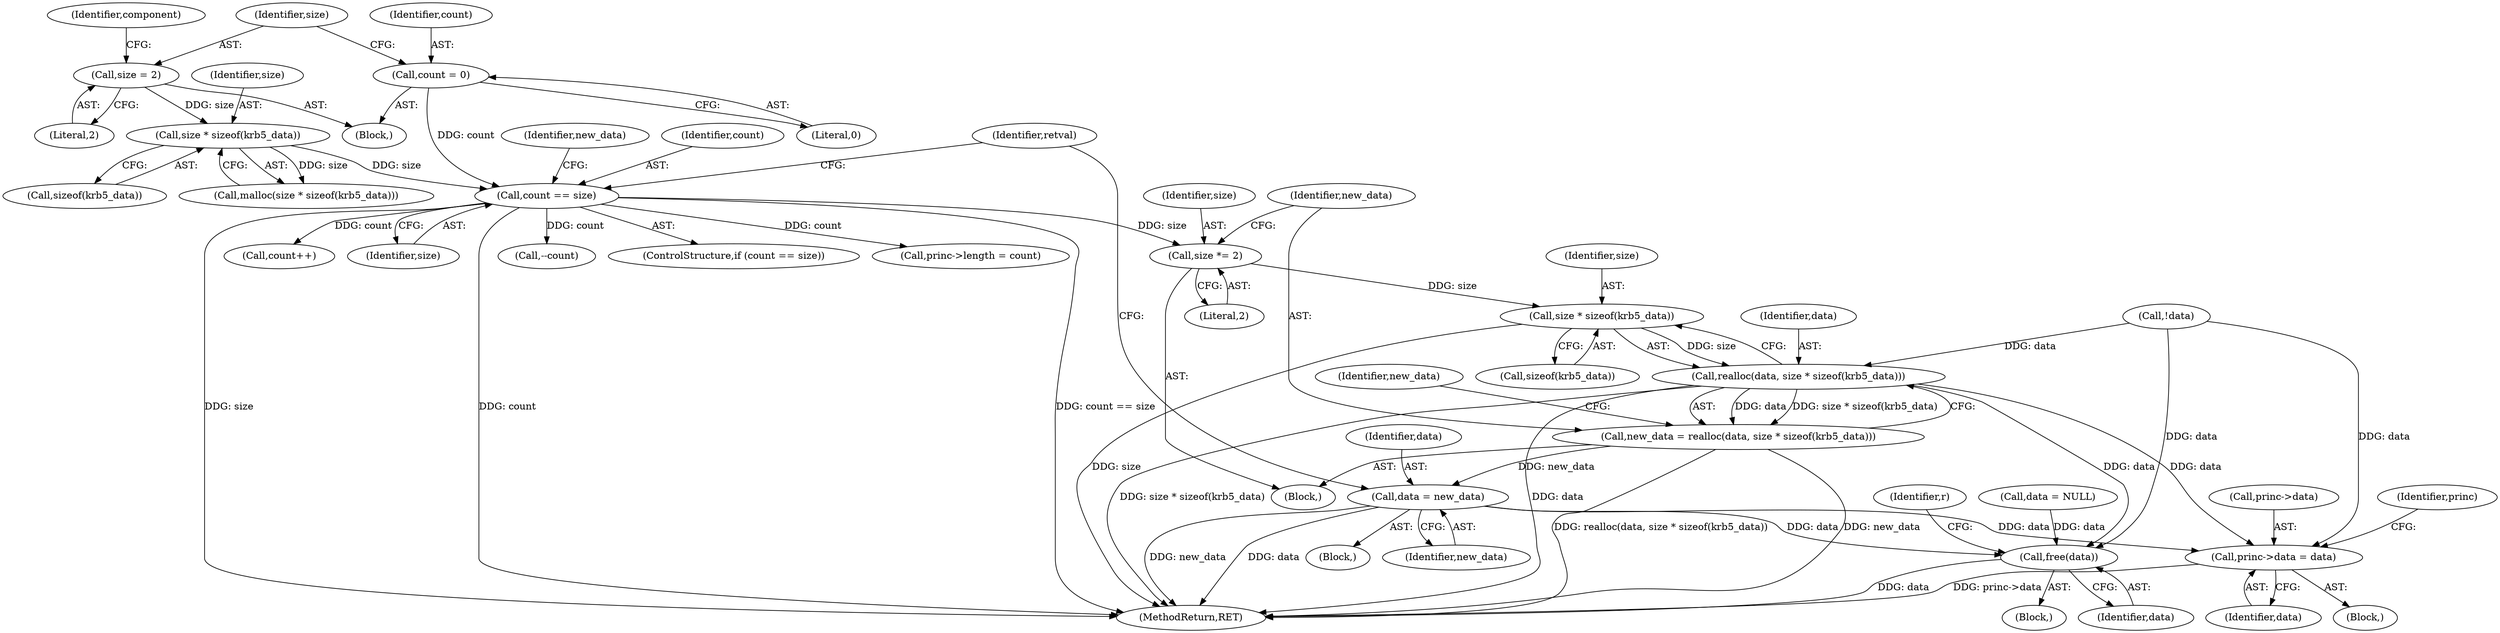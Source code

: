 digraph "0_krb5_f0c094a1b745d91ef2f9a4eae2149aac026a5789@API" {
"1000175" [label="(Call,size * sizeof(krb5_data))"];
"1000168" [label="(Call,size *= 2)"];
"1000160" [label="(Call,count == size)"];
"1000123" [label="(Call,count = 0)"];
"1000137" [label="(Call,size * sizeof(krb5_data))"];
"1000127" [label="(Call,size = 2)"];
"1000173" [label="(Call,realloc(data, size * sizeof(krb5_data)))"];
"1000171" [label="(Call,new_data = realloc(data, size * sizeof(krb5_data)))"];
"1000182" [label="(Call,data = new_data)"];
"1000244" [label="(Call,princ->data = data)"];
"1000275" [label="(Call,free(data))"];
"1000127" [label="(Call,size = 2)"];
"1000160" [label="(Call,count == size)"];
"1000173" [label="(Call,realloc(data, size * sizeof(krb5_data)))"];
"1000159" [label="(ControlStructure,if (count == size))"];
"1000249" [label="(Call,princ->length = count)"];
"1000139" [label="(Call,sizeof(krb5_data))"];
"1000163" [label="(Block,)"];
"1000138" [label="(Identifier,size)"];
"1000180" [label="(Identifier,new_data)"];
"1000248" [label="(Identifier,data)"];
"1000281" [label="(MethodReturn,RET)"];
"1000192" [label="(Identifier,retval)"];
"1000221" [label="(Call,count++)"];
"1000170" [label="(Literal,2)"];
"1000168" [label="(Call,size *= 2)"];
"1000137" [label="(Call,size * sizeof(krb5_data))"];
"1000124" [label="(Identifier,count)"];
"1000136" [label="(Call,malloc(size * sizeof(krb5_data)))"];
"1000177" [label="(Call,sizeof(krb5_data))"];
"1000276" [label="(Identifier,data)"];
"1000244" [label="(Call,princ->data = data)"];
"1000123" [label="(Call,count = 0)"];
"1000251" [label="(Identifier,princ)"];
"1000174" [label="(Identifier,data)"];
"1000162" [label="(Identifier,size)"];
"1000265" [label="(Call,--count)"];
"1000128" [label="(Identifier,size)"];
"1000132" [label="(Identifier,component)"];
"1000275" [label="(Call,free(data))"];
"1000262" [label="(Block,)"];
"1000278" [label="(Identifier,r)"];
"1000142" [label="(Call,!data)"];
"1000176" [label="(Identifier,size)"];
"1000109" [label="(Block,)"];
"1000129" [label="(Literal,2)"];
"1000226" [label="(Block,)"];
"1000125" [label="(Literal,0)"];
"1000171" [label="(Call,new_data = realloc(data, size * sizeof(krb5_data)))"];
"1000245" [label="(Call,princ->data)"];
"1000181" [label="(Block,)"];
"1000172" [label="(Identifier,new_data)"];
"1000169" [label="(Identifier,size)"];
"1000182" [label="(Call,data = new_data)"];
"1000166" [label="(Identifier,new_data)"];
"1000184" [label="(Identifier,new_data)"];
"1000183" [label="(Identifier,data)"];
"1000257" [label="(Call,data = NULL)"];
"1000175" [label="(Call,size * sizeof(krb5_data))"];
"1000161" [label="(Identifier,count)"];
"1000175" -> "1000173"  [label="AST: "];
"1000175" -> "1000177"  [label="CFG: "];
"1000176" -> "1000175"  [label="AST: "];
"1000177" -> "1000175"  [label="AST: "];
"1000173" -> "1000175"  [label="CFG: "];
"1000175" -> "1000281"  [label="DDG: size"];
"1000175" -> "1000173"  [label="DDG: size"];
"1000168" -> "1000175"  [label="DDG: size"];
"1000168" -> "1000163"  [label="AST: "];
"1000168" -> "1000170"  [label="CFG: "];
"1000169" -> "1000168"  [label="AST: "];
"1000170" -> "1000168"  [label="AST: "];
"1000172" -> "1000168"  [label="CFG: "];
"1000160" -> "1000168"  [label="DDG: size"];
"1000160" -> "1000159"  [label="AST: "];
"1000160" -> "1000162"  [label="CFG: "];
"1000161" -> "1000160"  [label="AST: "];
"1000162" -> "1000160"  [label="AST: "];
"1000166" -> "1000160"  [label="CFG: "];
"1000192" -> "1000160"  [label="CFG: "];
"1000160" -> "1000281"  [label="DDG: count == size"];
"1000160" -> "1000281"  [label="DDG: size"];
"1000160" -> "1000281"  [label="DDG: count"];
"1000123" -> "1000160"  [label="DDG: count"];
"1000137" -> "1000160"  [label="DDG: size"];
"1000160" -> "1000221"  [label="DDG: count"];
"1000160" -> "1000249"  [label="DDG: count"];
"1000160" -> "1000265"  [label="DDG: count"];
"1000123" -> "1000109"  [label="AST: "];
"1000123" -> "1000125"  [label="CFG: "];
"1000124" -> "1000123"  [label="AST: "];
"1000125" -> "1000123"  [label="AST: "];
"1000128" -> "1000123"  [label="CFG: "];
"1000137" -> "1000136"  [label="AST: "];
"1000137" -> "1000139"  [label="CFG: "];
"1000138" -> "1000137"  [label="AST: "];
"1000139" -> "1000137"  [label="AST: "];
"1000136" -> "1000137"  [label="CFG: "];
"1000137" -> "1000136"  [label="DDG: size"];
"1000127" -> "1000137"  [label="DDG: size"];
"1000127" -> "1000109"  [label="AST: "];
"1000127" -> "1000129"  [label="CFG: "];
"1000128" -> "1000127"  [label="AST: "];
"1000129" -> "1000127"  [label="AST: "];
"1000132" -> "1000127"  [label="CFG: "];
"1000173" -> "1000171"  [label="AST: "];
"1000174" -> "1000173"  [label="AST: "];
"1000171" -> "1000173"  [label="CFG: "];
"1000173" -> "1000281"  [label="DDG: data"];
"1000173" -> "1000281"  [label="DDG: size * sizeof(krb5_data)"];
"1000173" -> "1000171"  [label="DDG: data"];
"1000173" -> "1000171"  [label="DDG: size * sizeof(krb5_data)"];
"1000142" -> "1000173"  [label="DDG: data"];
"1000173" -> "1000244"  [label="DDG: data"];
"1000173" -> "1000275"  [label="DDG: data"];
"1000171" -> "1000163"  [label="AST: "];
"1000172" -> "1000171"  [label="AST: "];
"1000180" -> "1000171"  [label="CFG: "];
"1000171" -> "1000281"  [label="DDG: new_data"];
"1000171" -> "1000281"  [label="DDG: realloc(data, size * sizeof(krb5_data))"];
"1000171" -> "1000182"  [label="DDG: new_data"];
"1000182" -> "1000181"  [label="AST: "];
"1000182" -> "1000184"  [label="CFG: "];
"1000183" -> "1000182"  [label="AST: "];
"1000184" -> "1000182"  [label="AST: "];
"1000192" -> "1000182"  [label="CFG: "];
"1000182" -> "1000281"  [label="DDG: new_data"];
"1000182" -> "1000281"  [label="DDG: data"];
"1000182" -> "1000244"  [label="DDG: data"];
"1000182" -> "1000275"  [label="DDG: data"];
"1000244" -> "1000226"  [label="AST: "];
"1000244" -> "1000248"  [label="CFG: "];
"1000245" -> "1000244"  [label="AST: "];
"1000248" -> "1000244"  [label="AST: "];
"1000251" -> "1000244"  [label="CFG: "];
"1000244" -> "1000281"  [label="DDG: princ->data"];
"1000142" -> "1000244"  [label="DDG: data"];
"1000275" -> "1000262"  [label="AST: "];
"1000275" -> "1000276"  [label="CFG: "];
"1000276" -> "1000275"  [label="AST: "];
"1000278" -> "1000275"  [label="CFG: "];
"1000275" -> "1000281"  [label="DDG: data"];
"1000257" -> "1000275"  [label="DDG: data"];
"1000142" -> "1000275"  [label="DDG: data"];
}
